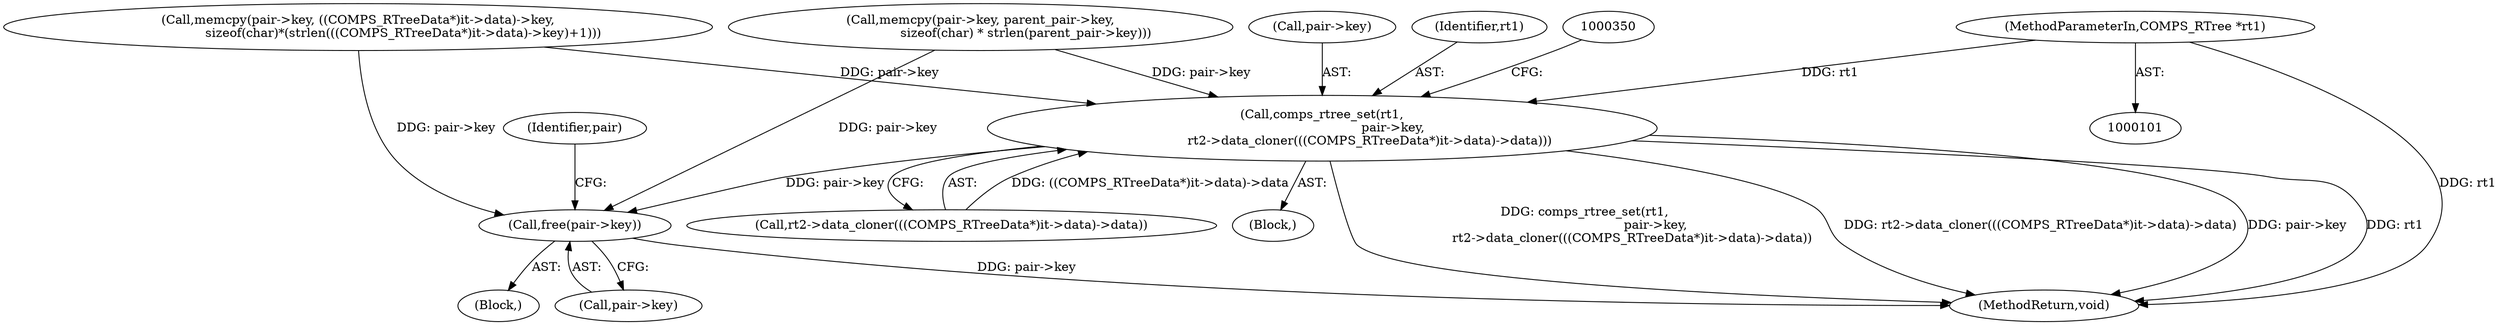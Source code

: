 digraph "0_libcomps_e3a5d056633677959ad924a51758876d415e7046_2@pointer" {
"1000102" [label="(MethodParameterIn,COMPS_RTree *rt1)"];
"1000333" [label="(Call,comps_rtree_set(rt1,\n                                    pair->key,\n                        rt2->data_cloner(((COMPS_RTreeData*)it->data)->data)))"];
"1000363" [label="(Call,free(pair->key))"];
"1000363" [label="(Call,free(pair->key))"];
"1000368" [label="(Identifier,pair)"];
"1000335" [label="(Call,pair->key)"];
"1000102" [label="(MethodParameterIn,COMPS_RTree *rt1)"];
"1000333" [label="(Call,comps_rtree_set(rt1,\n                                    pair->key,\n                        rt2->data_cloner(((COMPS_RTreeData*)it->data)->data)))"];
"1000298" [label="(Call,memcpy(pair->key, ((COMPS_RTreeData*)it->data)->key,\n                       sizeof(char)*(strlen(((COMPS_RTreeData*)it->data)->key)+1)))"];
"1000362" [label="(Block,)"];
"1000235" [label="(Call,memcpy(pair->key, parent_pair->key,\n                       sizeof(char) * strlen(parent_pair->key)))"];
"1000332" [label="(Block,)"];
"1000334" [label="(Identifier,rt1)"];
"1000378" [label="(MethodReturn,void)"];
"1000364" [label="(Call,pair->key)"];
"1000338" [label="(Call,rt2->data_cloner(((COMPS_RTreeData*)it->data)->data))"];
"1000102" -> "1000101"  [label="AST: "];
"1000102" -> "1000378"  [label="DDG: rt1"];
"1000102" -> "1000333"  [label="DDG: rt1"];
"1000333" -> "1000332"  [label="AST: "];
"1000333" -> "1000338"  [label="CFG: "];
"1000334" -> "1000333"  [label="AST: "];
"1000335" -> "1000333"  [label="AST: "];
"1000338" -> "1000333"  [label="AST: "];
"1000350" -> "1000333"  [label="CFG: "];
"1000333" -> "1000378"  [label="DDG: rt1"];
"1000333" -> "1000378"  [label="DDG: comps_rtree_set(rt1,\n                                    pair->key,\n                        rt2->data_cloner(((COMPS_RTreeData*)it->data)->data))"];
"1000333" -> "1000378"  [label="DDG: rt2->data_cloner(((COMPS_RTreeData*)it->data)->data)"];
"1000333" -> "1000378"  [label="DDG: pair->key"];
"1000298" -> "1000333"  [label="DDG: pair->key"];
"1000235" -> "1000333"  [label="DDG: pair->key"];
"1000338" -> "1000333"  [label="DDG: ((COMPS_RTreeData*)it->data)->data"];
"1000333" -> "1000363"  [label="DDG: pair->key"];
"1000363" -> "1000362"  [label="AST: "];
"1000363" -> "1000364"  [label="CFG: "];
"1000364" -> "1000363"  [label="AST: "];
"1000368" -> "1000363"  [label="CFG: "];
"1000363" -> "1000378"  [label="DDG: pair->key"];
"1000298" -> "1000363"  [label="DDG: pair->key"];
"1000235" -> "1000363"  [label="DDG: pair->key"];
}
